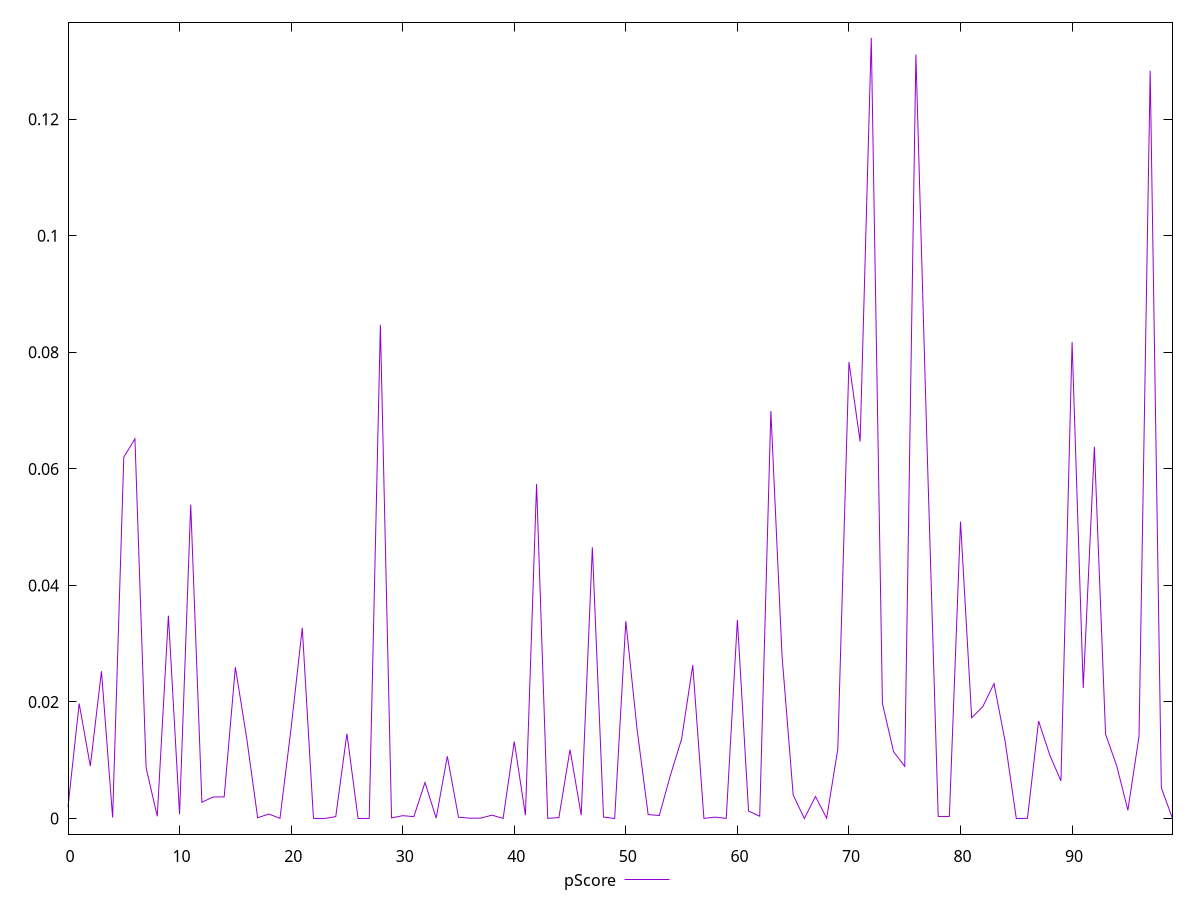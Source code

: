 reset

$pScore <<EOF
0 0.001975105809097044
1 0.019728931320871168
2 0.008995996490840374
3 0.025277004160630667
4 0.0001640608030296642
5 0.06201662822131632
6 0.06515661812512002
7 0.008715953322398162
8 0.00038471462555034197
9 0.03480404566520451
10 0.000746745596840459
11 0.05388326745390176
12 0.0027947025569026174
13 0.003689554639916437
14 0.0037116385940070273
15 0.025968842735663134
16 0.014011483665038238
17 0.00013810630922594935
18 0.0007669875766446732
19 0.00003289097477643388
20 0.015555488779479154
21 0.03272239504075786
22 0.000023484385566485688
23 0.000009360886476905694
24 0.00032704314612652663
25 0.014570504469321954
26 2.825623318103432e-7
27 0.00002159042657157162
28 0.08471603248599108
29 0.00009937332011955569
30 0.00048746337705252163
31 0.0003286981532035216
32 0.0061813749790800565
33 0.00005984103379141903
34 0.01068326455913765
35 0.00023068613487547962
36 0.00006203292946732608
37 0.00007368168731664015
38 0.0005790896885179975
39 0.000009510632420606235
40 0.013215260575749732
41 0.0005700440596737577
42 0.05739639009680836
43 0.00003164036651087665
44 0.0001617105207525893
45 0.011839543919636708
46 0.0005790896885179975
47 0.046530917357135104
48 0.0002546590983807939
49 0.0000021228074148504916
50 0.0338621672824399
51 0.015453882307791988
52 0.0006748834250028812
53 0.0005161517745237432
54 0.00744843050530819
55 0.01365148999608845
56 0.026322236005105304
57 0.00001703331608038372
58 0.0002447647729016955
59 0.000020618816355177927
60 0.03409509432626401
61 0.0012801838981376656
62 0.00039265529333798455
63 0.06993119722960445
64 0.027976509327730825
65 0.004036087852840986
66 0.000006578352256370046
67 0.003778741612149361
68 0.000048311831331138144
69 0.0119160991461994
70 0.07833742203209493
71 0.06469812743014769
72 0.133954641839515
73 0.019728931320871168
74 0.011464534458752784
75 0.008939230661317077
76 0.13109991006608174
77 0.06379116448723543
78 0.0003546277442593171
79 0.0003564324610060843
80 0.050948731268585845
81 0.01728129684852109
82 0.019211515464435613
83 0.02315989087356901
84 0.013215260575749788
85 0.000004858600245294387
86 0.000028304268456680326
87 0.016721140771081666
88 0.010890556333177204
89 0.006454924400957629
90 0.08175284192621213
91 0.022396280934597057
92 0.06379116448723543
93 0.014475713563806114
94 0.009053146338630857
95 0.00141511529178312
96 0.014103048691062825
97 0.1283063245991602
98 0.005268718609469869
99 0.000009140961919673618
EOF

set key outside below
set xrange [0:99]
set yrange [-0.0026788046232118536:0.13663372902505866]
set trange [-0.0026788046232118536:0.13663372902505866]
set terminal svg size 640, 500 enhanced background rgb 'white'
set output "report_00013_2021-02-09T12-04-24.940Z/max-potential-fid/samples/pages+cached/pScore/values.svg"

plot $pScore title "pScore" with line

reset
